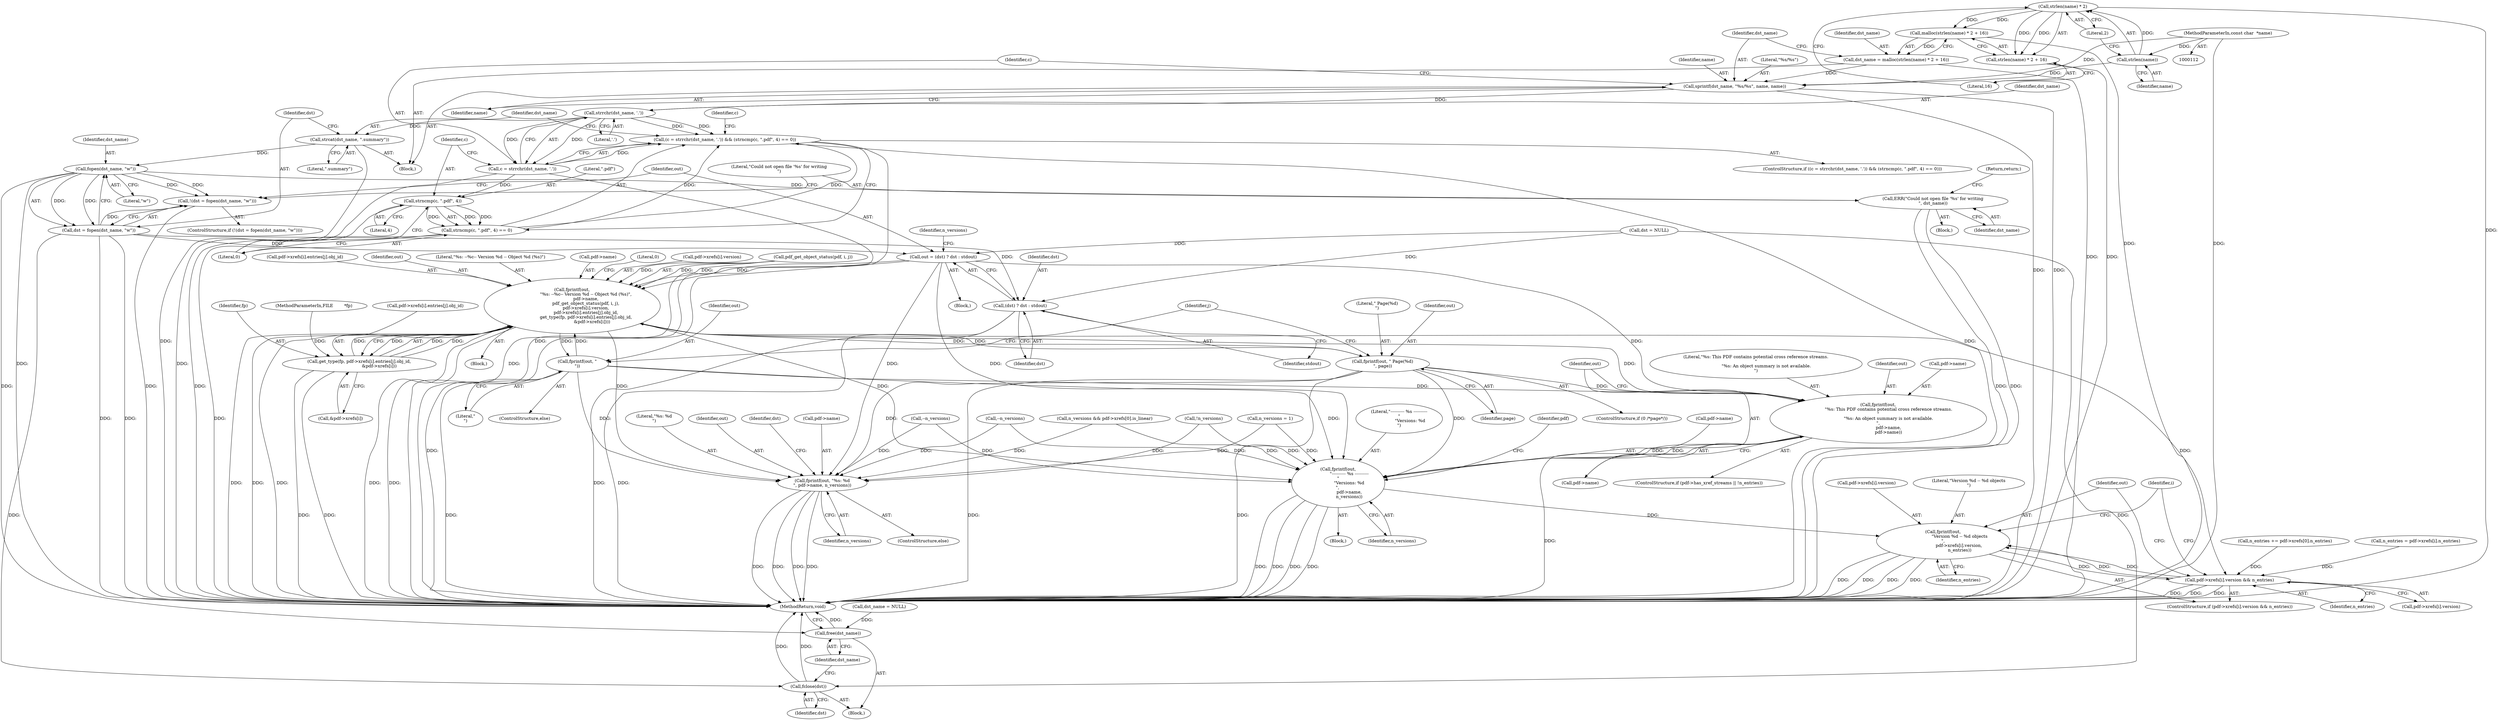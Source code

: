 digraph "1_pdfresurrect_0c4120fffa3dffe97b95c486a120eded82afe8a6_9@API" {
"1000140" [label="(Call,strlen(name) * 2)"];
"1000141" [label="(Call,strlen(name))"];
"1000115" [label="(MethodParameterIn,const char  *name)"];
"1000138" [label="(Call,malloc(strlen(name) * 2 + 16))"];
"1000136" [label="(Call,dst_name = malloc(strlen(name) * 2 + 16))"];
"1000145" [label="(Call,sprintf(dst_name, \"%s/%s\", name, name))"];
"1000154" [label="(Call,strrchr(dst_name, '.'))"];
"1000151" [label="(Call,(c = strrchr(dst_name, '.')) && (strncmp(c, \".pdf\", 4) == 0))"];
"1000152" [label="(Call,c = strrchr(dst_name, '.'))"];
"1000158" [label="(Call,strncmp(c, \".pdf\", 4))"];
"1000157" [label="(Call,strncmp(c, \".pdf\", 4) == 0)"];
"1000167" [label="(Call,strcat(dst_name, \".summary\"))"];
"1000174" [label="(Call,fopen(dst_name, \"w\"))"];
"1000171" [label="(Call,!(dst = fopen(dst_name, \"w\")))"];
"1000172" [label="(Call,dst = fopen(dst_name, \"w\"))"];
"1000182" [label="(Call,out = (dst) ? dst : stdout)"];
"1000292" [label="(Call,fprintf(out,\n                    \"%s: --%c-- Version %d -- Object %d (%s)\",\n                    pdf->name,\n                    pdf_get_object_status(pdf, i, j),\n                    pdf->xrefs[i].version,\n                    pdf->xrefs[i].entries[j].obj_id,\n                    get_type(fp, pdf->xrefs[i].entries[j].obj_id,\n                             &pdf->xrefs[i])))"];
"1000320" [label="(Call,get_type(fp, pdf->xrefs[i].entries[j].obj_id,\n                             &pdf->xrefs[i]))"];
"1000341" [label="(Call,fprintf(out, \" Page(%d)\n\", page))"];
"1000362" [label="(Call,fprintf(out,\n               \"%s: This PDF contains potential cross reference streams.\n\"\n               \"%s: An object summary is not available.\n\",\n               pdf->name,\n               pdf->name))"];
"1000371" [label="(Call,fprintf(out,\n                \"---------- %s ----------\n\"\n                \"Versions: %d\n\", \n                pdf->name,\n                n_versions))"];
"1000440" [label="(Call,fprintf(out,\n                        \"Version %d -- %d objects\n\",\n                        pdf->xrefs[i].version, \n                        n_entries))"];
"1000431" [label="(Call,pdf->xrefs[i].version && n_entries)"];
"1000452" [label="(Call,fprintf(out, \"%s: %d\n\", pdf->name, n_versions))"];
"1000346" [label="(Call,fprintf(out, \"\n\"))"];
"1000184" [label="(Call,(dst) ? dst : stdout)"];
"1000462" [label="(Call,fclose(dst))"];
"1000178" [label="(Call,ERR(\"Could not open file '%s' for writing\n\", dst_name))"];
"1000464" [label="(Call,free(dst_name))"];
"1000139" [label="(Call,strlen(name) * 2 + 16)"];
"1000465" [label="(Identifier,dst_name)"];
"1000177" [label="(Block,)"];
"1000226" [label="(Call,--n_versions)"];
"1000137" [label="(Identifier,dst_name)"];
"1000443" [label="(Call,pdf->xrefs[i].version)"];
"1000463" [label="(Identifier,dst)"];
"1000203" [label="(Call,--n_versions)"];
"1000458" [label="(Identifier,n_versions)"];
"1000187" [label="(Identifier,stdout)"];
"1000442" [label="(Literal,\"Version %d -- %d objects\n\")"];
"1000183" [label="(Identifier,out)"];
"1000127" [label="(Call,dst = NULL)"];
"1000364" [label="(Literal,\"%s: This PDF contains potential cross reference streams.\n\"\n               \"%s: An object summary is not available.\n\")"];
"1000302" [label="(Call,pdf->xrefs[i].version)"];
"1000135" [label="(Block,)"];
"1000432" [label="(Call,pdf->xrefs[i].version)"];
"1000139" [label="(Call,strlen(name) * 2 + 16)"];
"1000175" [label="(Identifier,dst_name)"];
"1000371" [label="(Call,fprintf(out,\n                \"---------- %s ----------\n\"\n                \"Versions: %d\n\", \n                pdf->name,\n                n_versions))"];
"1000298" [label="(Call,pdf_get_object_status(pdf, i, j))"];
"1000362" [label="(Call,fprintf(out,\n               \"%s: This PDF contains potential cross reference streams.\n\"\n               \"%s: An object summary is not available.\n\",\n               pdf->name,\n               pdf->name))"];
"1000180" [label="(Identifier,dst_name)"];
"1000450" [label="(Identifier,n_entries)"];
"1000355" [label="(ControlStructure,if (pdf->has_xref_streams || !n_entries))"];
"1000172" [label="(Call,dst = fopen(dst_name, \"w\"))"];
"1000179" [label="(Literal,\"Could not open file '%s' for writing\n\")"];
"1000322" [label="(Call,pdf->xrefs[i].entries[j].obj_id)"];
"1000404" [label="(Call,n_entries = pdf->xrefs[i].n_entries)"];
"1000181" [label="(Return,return;)"];
"1000339" [label="(ControlStructure,if (0 /*page*/))"];
"1000185" [label="(Identifier,dst)"];
"1000165" [label="(Identifier,c)"];
"1000460" [label="(Identifier,dst)"];
"1000173" [label="(Identifier,dst)"];
"1000194" [label="(Call,n_versions && pdf->xrefs[0].is_linear)"];
"1000168" [label="(Identifier,dst_name)"];
"1000152" [label="(Call,c = strrchr(dst_name, '.'))"];
"1000115" [label="(MethodParameterIn,const char  *name)"];
"1000381" [label="(Identifier,pdf)"];
"1000333" [label="(Call,&pdf->xrefs[i])"];
"1000159" [label="(Identifier,c)"];
"1000439" [label="(Identifier,n_entries)"];
"1000140" [label="(Call,strlen(name) * 2)"];
"1000162" [label="(Literal,0)"];
"1000138" [label="(Call,malloc(strlen(name) * 2 + 16))"];
"1000157" [label="(Call,strncmp(c, \".pdf\", 4) == 0)"];
"1000341" [label="(Call,fprintf(out, \" Page(%d)\n\", page))"];
"1000144" [label="(Literal,16)"];
"1000345" [label="(ControlStructure,else)"];
"1000117" [label="(Block,)"];
"1000189" [label="(Identifier,n_versions)"];
"1000235" [label="(Call,!n_versions)"];
"1000148" [label="(Identifier,name)"];
"1000153" [label="(Identifier,c)"];
"1000154" [label="(Call,strrchr(dst_name, '.'))"];
"1000393" [label="(Identifier,i)"];
"1000451" [label="(ControlStructure,else)"];
"1000151" [label="(Call,(c = strrchr(dst_name, '.')) && (strncmp(c, \".pdf\", 4) == 0))"];
"1000169" [label="(Literal,\".summary\")"];
"1000143" [label="(Literal,2)"];
"1000161" [label="(Literal,4)"];
"1000452" [label="(Call,fprintf(out, \"%s: %d\n\", pdf->name, n_versions))"];
"1000440" [label="(Call,fprintf(out,\n                        \"Version %d -- %d objects\n\",\n                        pdf->xrefs[i].version, \n                        n_entries))"];
"1000455" [label="(Call,pdf->name)"];
"1000461" [label="(Block,)"];
"1000141" [label="(Call,strlen(name))"];
"1000186" [label="(Identifier,dst)"];
"1000184" [label="(Call,(dst) ? dst : stdout)"];
"1000309" [label="(Call,pdf->xrefs[i].entries[j].obj_id)"];
"1000343" [label="(Literal,\" Page(%d)\n\")"];
"1000342" [label="(Identifier,out)"];
"1000155" [label="(Identifier,dst_name)"];
"1000142" [label="(Identifier,name)"];
"1000292" [label="(Call,fprintf(out,\n                    \"%s: --%c-- Version %d -- Object %d (%s)\",\n                    pdf->name,\n                    pdf_get_object_status(pdf, i, j),\n                    pdf->xrefs[i].version,\n                    pdf->xrefs[i].entries[j].obj_id,\n                    get_type(fp, pdf->xrefs[i].entries[j].obj_id,\n                             &pdf->xrefs[i])))"];
"1000377" [label="(Identifier,n_versions)"];
"1000441" [label="(Identifier,out)"];
"1000344" [label="(Identifier,page)"];
"1000374" [label="(Call,pdf->name)"];
"1000363" [label="(Identifier,out)"];
"1000244" [label="(Call,n_versions = 1)"];
"1000176" [label="(Literal,\"w\")"];
"1000431" [label="(Call,pdf->xrefs[i].version && n_entries)"];
"1000170" [label="(ControlStructure,if (!(dst = fopen(dst_name, \"w\"))))"];
"1000146" [label="(Identifier,dst_name)"];
"1000158" [label="(Call,strncmp(c, \".pdf\", 4))"];
"1000346" [label="(Call,fprintf(out, \"\n\"))"];
"1000149" [label="(Identifier,name)"];
"1000293" [label="(Identifier,out)"];
"1000365" [label="(Call,pdf->name)"];
"1000147" [label="(Literal,\"%s/%s\")"];
"1000320" [label="(Call,get_type(fp, pdf->xrefs[i].entries[j].obj_id,\n                             &pdf->xrefs[i]))"];
"1000347" [label="(Identifier,out)"];
"1000294" [label="(Literal,\"%s: --%c-- Version %d -- Object %d (%s)\")"];
"1000288" [label="(Identifier,j)"];
"1000464" [label="(Call,free(dst_name))"];
"1000289" [label="(Block,)"];
"1000156" [label="(Literal,'.')"];
"1000348" [label="(Literal,\"\n\")"];
"1000321" [label="(Identifier,fp)"];
"1000372" [label="(Identifier,out)"];
"1000150" [label="(ControlStructure,if ((c = strrchr(dst_name, '.')) && (strncmp(c, \".pdf\", 4) == 0)))"];
"1000454" [label="(Literal,\"%s: %d\n\")"];
"1000368" [label="(Call,pdf->name)"];
"1000295" [label="(Call,pdf->name)"];
"1000354" [label="(Block,)"];
"1000182" [label="(Call,out = (dst) ? dst : stdout)"];
"1000174" [label="(Call,fopen(dst_name, \"w\"))"];
"1000453" [label="(Identifier,out)"];
"1000145" [label="(Call,sprintf(dst_name, \"%s/%s\", name, name))"];
"1000171" [label="(Call,!(dst = fopen(dst_name, \"w\")))"];
"1000178" [label="(Call,ERR(\"Could not open file '%s' for writing\n\", dst_name))"];
"1000130" [label="(Call,dst_name = NULL)"];
"1000466" [label="(MethodReturn,void)"];
"1000373" [label="(Literal,\"---------- %s ----------\n\"\n                \"Versions: %d\n\")"];
"1000113" [label="(MethodParameterIn,FILE        *fp)"];
"1000340" [label="(Literal,0)"];
"1000430" [label="(ControlStructure,if (pdf->xrefs[i].version && n_entries))"];
"1000421" [label="(Call,n_entries += pdf->xrefs[0].n_entries)"];
"1000160" [label="(Literal,\".pdf\")"];
"1000462" [label="(Call,fclose(dst))"];
"1000167" [label="(Call,strcat(dst_name, \".summary\"))"];
"1000136" [label="(Call,dst_name = malloc(strlen(name) * 2 + 16))"];
"1000140" -> "1000139"  [label="AST: "];
"1000140" -> "1000143"  [label="CFG: "];
"1000141" -> "1000140"  [label="AST: "];
"1000143" -> "1000140"  [label="AST: "];
"1000144" -> "1000140"  [label="CFG: "];
"1000140" -> "1000466"  [label="DDG: "];
"1000140" -> "1000138"  [label="DDG: "];
"1000140" -> "1000138"  [label="DDG: "];
"1000140" -> "1000139"  [label="DDG: "];
"1000140" -> "1000139"  [label="DDG: "];
"1000141" -> "1000140"  [label="DDG: "];
"1000141" -> "1000142"  [label="CFG: "];
"1000142" -> "1000141"  [label="AST: "];
"1000143" -> "1000141"  [label="CFG: "];
"1000115" -> "1000141"  [label="DDG: "];
"1000141" -> "1000145"  [label="DDG: "];
"1000115" -> "1000112"  [label="AST: "];
"1000115" -> "1000466"  [label="DDG: "];
"1000115" -> "1000145"  [label="DDG: "];
"1000138" -> "1000136"  [label="AST: "];
"1000138" -> "1000139"  [label="CFG: "];
"1000139" -> "1000138"  [label="AST: "];
"1000136" -> "1000138"  [label="CFG: "];
"1000138" -> "1000466"  [label="DDG: "];
"1000138" -> "1000136"  [label="DDG: "];
"1000136" -> "1000135"  [label="AST: "];
"1000137" -> "1000136"  [label="AST: "];
"1000146" -> "1000136"  [label="CFG: "];
"1000136" -> "1000466"  [label="DDG: "];
"1000136" -> "1000145"  [label="DDG: "];
"1000145" -> "1000135"  [label="AST: "];
"1000145" -> "1000149"  [label="CFG: "];
"1000146" -> "1000145"  [label="AST: "];
"1000147" -> "1000145"  [label="AST: "];
"1000148" -> "1000145"  [label="AST: "];
"1000149" -> "1000145"  [label="AST: "];
"1000153" -> "1000145"  [label="CFG: "];
"1000145" -> "1000466"  [label="DDG: "];
"1000145" -> "1000466"  [label="DDG: "];
"1000145" -> "1000154"  [label="DDG: "];
"1000154" -> "1000152"  [label="AST: "];
"1000154" -> "1000156"  [label="CFG: "];
"1000155" -> "1000154"  [label="AST: "];
"1000156" -> "1000154"  [label="AST: "];
"1000152" -> "1000154"  [label="CFG: "];
"1000154" -> "1000151"  [label="DDG: "];
"1000154" -> "1000151"  [label="DDG: "];
"1000154" -> "1000152"  [label="DDG: "];
"1000154" -> "1000152"  [label="DDG: "];
"1000154" -> "1000167"  [label="DDG: "];
"1000151" -> "1000150"  [label="AST: "];
"1000151" -> "1000152"  [label="CFG: "];
"1000151" -> "1000157"  [label="CFG: "];
"1000152" -> "1000151"  [label="AST: "];
"1000157" -> "1000151"  [label="AST: "];
"1000165" -> "1000151"  [label="CFG: "];
"1000168" -> "1000151"  [label="CFG: "];
"1000151" -> "1000466"  [label="DDG: "];
"1000151" -> "1000466"  [label="DDG: "];
"1000152" -> "1000151"  [label="DDG: "];
"1000157" -> "1000151"  [label="DDG: "];
"1000157" -> "1000151"  [label="DDG: "];
"1000153" -> "1000152"  [label="AST: "];
"1000159" -> "1000152"  [label="CFG: "];
"1000152" -> "1000466"  [label="DDG: "];
"1000152" -> "1000466"  [label="DDG: "];
"1000152" -> "1000158"  [label="DDG: "];
"1000158" -> "1000157"  [label="AST: "];
"1000158" -> "1000161"  [label="CFG: "];
"1000159" -> "1000158"  [label="AST: "];
"1000160" -> "1000158"  [label="AST: "];
"1000161" -> "1000158"  [label="AST: "];
"1000162" -> "1000158"  [label="CFG: "];
"1000158" -> "1000466"  [label="DDG: "];
"1000158" -> "1000157"  [label="DDG: "];
"1000158" -> "1000157"  [label="DDG: "];
"1000158" -> "1000157"  [label="DDG: "];
"1000157" -> "1000162"  [label="CFG: "];
"1000162" -> "1000157"  [label="AST: "];
"1000157" -> "1000466"  [label="DDG: "];
"1000167" -> "1000135"  [label="AST: "];
"1000167" -> "1000169"  [label="CFG: "];
"1000168" -> "1000167"  [label="AST: "];
"1000169" -> "1000167"  [label="AST: "];
"1000173" -> "1000167"  [label="CFG: "];
"1000167" -> "1000466"  [label="DDG: "];
"1000167" -> "1000174"  [label="DDG: "];
"1000174" -> "1000172"  [label="AST: "];
"1000174" -> "1000176"  [label="CFG: "];
"1000175" -> "1000174"  [label="AST: "];
"1000176" -> "1000174"  [label="AST: "];
"1000172" -> "1000174"  [label="CFG: "];
"1000174" -> "1000466"  [label="DDG: "];
"1000174" -> "1000171"  [label="DDG: "];
"1000174" -> "1000171"  [label="DDG: "];
"1000174" -> "1000172"  [label="DDG: "];
"1000174" -> "1000172"  [label="DDG: "];
"1000174" -> "1000178"  [label="DDG: "];
"1000174" -> "1000464"  [label="DDG: "];
"1000171" -> "1000170"  [label="AST: "];
"1000171" -> "1000172"  [label="CFG: "];
"1000172" -> "1000171"  [label="AST: "];
"1000179" -> "1000171"  [label="CFG: "];
"1000183" -> "1000171"  [label="CFG: "];
"1000171" -> "1000466"  [label="DDG: "];
"1000172" -> "1000171"  [label="DDG: "];
"1000173" -> "1000172"  [label="AST: "];
"1000172" -> "1000466"  [label="DDG: "];
"1000172" -> "1000466"  [label="DDG: "];
"1000172" -> "1000182"  [label="DDG: "];
"1000172" -> "1000184"  [label="DDG: "];
"1000172" -> "1000462"  [label="DDG: "];
"1000182" -> "1000117"  [label="AST: "];
"1000182" -> "1000184"  [label="CFG: "];
"1000183" -> "1000182"  [label="AST: "];
"1000184" -> "1000182"  [label="AST: "];
"1000189" -> "1000182"  [label="CFG: "];
"1000182" -> "1000466"  [label="DDG: "];
"1000127" -> "1000182"  [label="DDG: "];
"1000182" -> "1000292"  [label="DDG: "];
"1000182" -> "1000362"  [label="DDG: "];
"1000182" -> "1000371"  [label="DDG: "];
"1000182" -> "1000452"  [label="DDG: "];
"1000292" -> "1000289"  [label="AST: "];
"1000292" -> "1000320"  [label="CFG: "];
"1000293" -> "1000292"  [label="AST: "];
"1000294" -> "1000292"  [label="AST: "];
"1000295" -> "1000292"  [label="AST: "];
"1000298" -> "1000292"  [label="AST: "];
"1000302" -> "1000292"  [label="AST: "];
"1000309" -> "1000292"  [label="AST: "];
"1000320" -> "1000292"  [label="AST: "];
"1000340" -> "1000292"  [label="CFG: "];
"1000292" -> "1000466"  [label="DDG: "];
"1000292" -> "1000466"  [label="DDG: "];
"1000292" -> "1000466"  [label="DDG: "];
"1000292" -> "1000466"  [label="DDG: "];
"1000292" -> "1000466"  [label="DDG: "];
"1000346" -> "1000292"  [label="DDG: "];
"1000341" -> "1000292"  [label="DDG: "];
"1000298" -> "1000292"  [label="DDG: "];
"1000298" -> "1000292"  [label="DDG: "];
"1000298" -> "1000292"  [label="DDG: "];
"1000320" -> "1000292"  [label="DDG: "];
"1000320" -> "1000292"  [label="DDG: "];
"1000320" -> "1000292"  [label="DDG: "];
"1000292" -> "1000320"  [label="DDG: "];
"1000292" -> "1000341"  [label="DDG: "];
"1000292" -> "1000346"  [label="DDG: "];
"1000292" -> "1000362"  [label="DDG: "];
"1000292" -> "1000371"  [label="DDG: "];
"1000292" -> "1000431"  [label="DDG: "];
"1000292" -> "1000452"  [label="DDG: "];
"1000320" -> "1000333"  [label="CFG: "];
"1000321" -> "1000320"  [label="AST: "];
"1000322" -> "1000320"  [label="AST: "];
"1000333" -> "1000320"  [label="AST: "];
"1000320" -> "1000466"  [label="DDG: "];
"1000320" -> "1000466"  [label="DDG: "];
"1000113" -> "1000320"  [label="DDG: "];
"1000341" -> "1000339"  [label="AST: "];
"1000341" -> "1000344"  [label="CFG: "];
"1000342" -> "1000341"  [label="AST: "];
"1000343" -> "1000341"  [label="AST: "];
"1000344" -> "1000341"  [label="AST: "];
"1000288" -> "1000341"  [label="CFG: "];
"1000341" -> "1000466"  [label="DDG: "];
"1000341" -> "1000466"  [label="DDG: "];
"1000341" -> "1000362"  [label="DDG: "];
"1000341" -> "1000371"  [label="DDG: "];
"1000341" -> "1000452"  [label="DDG: "];
"1000362" -> "1000355"  [label="AST: "];
"1000362" -> "1000368"  [label="CFG: "];
"1000363" -> "1000362"  [label="AST: "];
"1000364" -> "1000362"  [label="AST: "];
"1000365" -> "1000362"  [label="AST: "];
"1000368" -> "1000362"  [label="AST: "];
"1000372" -> "1000362"  [label="CFG: "];
"1000362" -> "1000466"  [label="DDG: "];
"1000346" -> "1000362"  [label="DDG: "];
"1000362" -> "1000371"  [label="DDG: "];
"1000362" -> "1000371"  [label="DDG: "];
"1000371" -> "1000354"  [label="AST: "];
"1000371" -> "1000377"  [label="CFG: "];
"1000372" -> "1000371"  [label="AST: "];
"1000373" -> "1000371"  [label="AST: "];
"1000374" -> "1000371"  [label="AST: "];
"1000377" -> "1000371"  [label="AST: "];
"1000381" -> "1000371"  [label="CFG: "];
"1000371" -> "1000466"  [label="DDG: "];
"1000371" -> "1000466"  [label="DDG: "];
"1000371" -> "1000466"  [label="DDG: "];
"1000371" -> "1000466"  [label="DDG: "];
"1000346" -> "1000371"  [label="DDG: "];
"1000226" -> "1000371"  [label="DDG: "];
"1000235" -> "1000371"  [label="DDG: "];
"1000194" -> "1000371"  [label="DDG: "];
"1000244" -> "1000371"  [label="DDG: "];
"1000203" -> "1000371"  [label="DDG: "];
"1000371" -> "1000440"  [label="DDG: "];
"1000440" -> "1000430"  [label="AST: "];
"1000440" -> "1000450"  [label="CFG: "];
"1000441" -> "1000440"  [label="AST: "];
"1000442" -> "1000440"  [label="AST: "];
"1000443" -> "1000440"  [label="AST: "];
"1000450" -> "1000440"  [label="AST: "];
"1000393" -> "1000440"  [label="CFG: "];
"1000440" -> "1000466"  [label="DDG: "];
"1000440" -> "1000466"  [label="DDG: "];
"1000440" -> "1000466"  [label="DDG: "];
"1000440" -> "1000466"  [label="DDG: "];
"1000440" -> "1000431"  [label="DDG: "];
"1000431" -> "1000440"  [label="DDG: "];
"1000431" -> "1000440"  [label="DDG: "];
"1000431" -> "1000430"  [label="AST: "];
"1000431" -> "1000432"  [label="CFG: "];
"1000431" -> "1000439"  [label="CFG: "];
"1000432" -> "1000431"  [label="AST: "];
"1000439" -> "1000431"  [label="AST: "];
"1000441" -> "1000431"  [label="CFG: "];
"1000393" -> "1000431"  [label="CFG: "];
"1000431" -> "1000466"  [label="DDG: "];
"1000431" -> "1000466"  [label="DDG: "];
"1000431" -> "1000466"  [label="DDG: "];
"1000404" -> "1000431"  [label="DDG: "];
"1000421" -> "1000431"  [label="DDG: "];
"1000452" -> "1000451"  [label="AST: "];
"1000452" -> "1000458"  [label="CFG: "];
"1000453" -> "1000452"  [label="AST: "];
"1000454" -> "1000452"  [label="AST: "];
"1000455" -> "1000452"  [label="AST: "];
"1000458" -> "1000452"  [label="AST: "];
"1000460" -> "1000452"  [label="CFG: "];
"1000452" -> "1000466"  [label="DDG: "];
"1000452" -> "1000466"  [label="DDG: "];
"1000452" -> "1000466"  [label="DDG: "];
"1000452" -> "1000466"  [label="DDG: "];
"1000346" -> "1000452"  [label="DDG: "];
"1000226" -> "1000452"  [label="DDG: "];
"1000235" -> "1000452"  [label="DDG: "];
"1000194" -> "1000452"  [label="DDG: "];
"1000244" -> "1000452"  [label="DDG: "];
"1000203" -> "1000452"  [label="DDG: "];
"1000346" -> "1000345"  [label="AST: "];
"1000346" -> "1000348"  [label="CFG: "];
"1000347" -> "1000346"  [label="AST: "];
"1000348" -> "1000346"  [label="AST: "];
"1000288" -> "1000346"  [label="CFG: "];
"1000346" -> "1000466"  [label="DDG: "];
"1000184" -> "1000186"  [label="CFG: "];
"1000184" -> "1000187"  [label="CFG: "];
"1000185" -> "1000184"  [label="AST: "];
"1000186" -> "1000184"  [label="AST: "];
"1000187" -> "1000184"  [label="AST: "];
"1000184" -> "1000466"  [label="DDG: "];
"1000184" -> "1000466"  [label="DDG: "];
"1000127" -> "1000184"  [label="DDG: "];
"1000462" -> "1000461"  [label="AST: "];
"1000462" -> "1000463"  [label="CFG: "];
"1000463" -> "1000462"  [label="AST: "];
"1000465" -> "1000462"  [label="CFG: "];
"1000462" -> "1000466"  [label="DDG: "];
"1000462" -> "1000466"  [label="DDG: "];
"1000127" -> "1000462"  [label="DDG: "];
"1000178" -> "1000177"  [label="AST: "];
"1000178" -> "1000180"  [label="CFG: "];
"1000179" -> "1000178"  [label="AST: "];
"1000180" -> "1000178"  [label="AST: "];
"1000181" -> "1000178"  [label="CFG: "];
"1000178" -> "1000466"  [label="DDG: "];
"1000178" -> "1000466"  [label="DDG: "];
"1000464" -> "1000461"  [label="AST: "];
"1000464" -> "1000465"  [label="CFG: "];
"1000465" -> "1000464"  [label="AST: "];
"1000466" -> "1000464"  [label="CFG: "];
"1000464" -> "1000466"  [label="DDG: "];
"1000130" -> "1000464"  [label="DDG: "];
"1000139" -> "1000144"  [label="CFG: "];
"1000144" -> "1000139"  [label="AST: "];
"1000139" -> "1000466"  [label="DDG: "];
}
